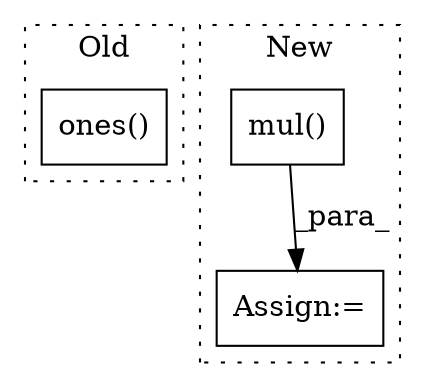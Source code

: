 digraph G {
subgraph cluster0 {
1 [label="ones()" a="75" s="3469,3497" l="11,21" shape="box"];
label = "Old";
style="dotted";
}
subgraph cluster1 {
2 [label="mul()" a="75" s="3504,3532" l="10,1" shape="box"];
3 [label="Assign:=" a="68" s="3491" l="3" shape="box"];
label = "New";
style="dotted";
}
2 -> 3 [label="_para_"];
}